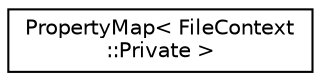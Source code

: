 digraph "Graphical Class Hierarchy"
{
 // LATEX_PDF_SIZE
  edge [fontname="Helvetica",fontsize="10",labelfontname="Helvetica",labelfontsize="10"];
  node [fontname="Helvetica",fontsize="10",shape=record];
  rankdir="LR";
  Node0 [label="PropertyMap\< FileContext\l::Private \>",height=0.2,width=0.4,color="black", fillcolor="white", style="filled",URL="$classPropertyMap.html",tooltip=" "];
}
